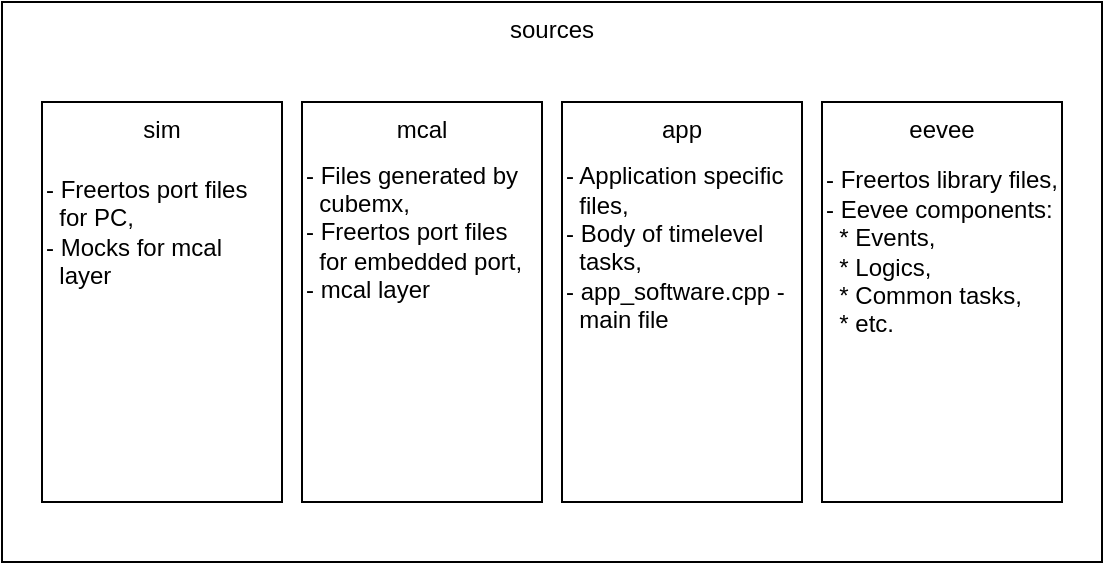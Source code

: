 <mxfile version="13.9.9" type="device"><diagram id="pid15o5SSjjNtwVeyqru" name="Strona-1"><mxGraphModel dx="982" dy="563" grid="1" gridSize="10" guides="1" tooltips="1" connect="1" arrows="1" fold="1" page="1" pageScale="1" pageWidth="827" pageHeight="1169" math="0" shadow="0"><root><mxCell id="0"/><mxCell id="1" parent="0"/><mxCell id="4ROq_ZQdZ-Rb5bMLq2ux-1" value="sources" style="rounded=0;whiteSpace=wrap;html=1;verticalAlign=top;" vertex="1" parent="1"><mxGeometry x="120" y="40" width="550" height="280" as="geometry"/></mxCell><mxCell id="4ROq_ZQdZ-Rb5bMLq2ux-2" value="sim" style="rounded=0;whiteSpace=wrap;html=1;verticalAlign=top;" vertex="1" parent="1"><mxGeometry x="140" y="90" width="120" height="200" as="geometry"/></mxCell><mxCell id="4ROq_ZQdZ-Rb5bMLq2ux-3" value="app" style="rounded=0;whiteSpace=wrap;html=1;verticalAlign=top;" vertex="1" parent="1"><mxGeometry x="400" y="90" width="120" height="200" as="geometry"/></mxCell><mxCell id="4ROq_ZQdZ-Rb5bMLq2ux-4" value="eevee" style="rounded=0;whiteSpace=wrap;html=1;verticalAlign=top;" vertex="1" parent="1"><mxGeometry x="530" y="90" width="120" height="200" as="geometry"/></mxCell><mxCell id="4ROq_ZQdZ-Rb5bMLq2ux-5" value="mcal" style="rounded=0;whiteSpace=wrap;html=1;verticalAlign=top;" vertex="1" parent="1"><mxGeometry x="270" y="90" width="120" height="200" as="geometry"/></mxCell><mxCell id="4ROq_ZQdZ-Rb5bMLq2ux-7" value="&lt;div style=&quot;text-align: left&quot;&gt;&lt;span&gt;- Freertos library files,&lt;/span&gt;&lt;/div&gt;&lt;div style=&quot;text-align: left&quot;&gt;&lt;span&gt;- Eevee components:&lt;/span&gt;&lt;/div&gt;&lt;div style=&quot;text-align: left&quot;&gt;&lt;span&gt;&amp;nbsp; * Events,&lt;/span&gt;&lt;/div&gt;&lt;div style=&quot;text-align: left&quot;&gt;&lt;span&gt;&amp;nbsp; * Logics,&lt;/span&gt;&lt;/div&gt;&lt;div style=&quot;text-align: left&quot;&gt;&lt;span&gt;&amp;nbsp; * Common tasks,&lt;/span&gt;&lt;/div&gt;&lt;div style=&quot;text-align: left&quot;&gt;&lt;span&gt;&amp;nbsp; * etc.&lt;/span&gt;&lt;/div&gt;" style="text;html=1;strokeColor=none;fillColor=none;align=center;verticalAlign=middle;whiteSpace=wrap;rounded=0;" vertex="1" parent="1"><mxGeometry x="530" y="120" width="120" height="90" as="geometry"/></mxCell><mxCell id="4ROq_ZQdZ-Rb5bMLq2ux-8" value="&lt;div&gt;- Application specific&amp;nbsp; &amp;nbsp; files,&lt;/div&gt;&lt;div&gt;- Body of timelevel&amp;nbsp; &amp;nbsp; &amp;nbsp; &amp;nbsp; tasks,&lt;/div&gt;&lt;div&gt;- app_software.cpp -&amp;nbsp; &amp;nbsp; main file&lt;/div&gt;&lt;div&gt;&lt;br&gt;&lt;/div&gt;" style="text;html=1;strokeColor=none;fillColor=none;align=left;verticalAlign=middle;whiteSpace=wrap;rounded=0;" vertex="1" parent="1"><mxGeometry x="400" y="120" width="120" height="100" as="geometry"/></mxCell><mxCell id="4ROq_ZQdZ-Rb5bMLq2ux-9" value="&lt;div&gt;- Files generated by&amp;nbsp; &amp;nbsp; &amp;nbsp; cubemx,&lt;/div&gt;&lt;div&gt;- Freertos port files&amp;nbsp; &amp;nbsp; &amp;nbsp; &amp;nbsp; for embedded port,&lt;/div&gt;&lt;div&gt;- mcal layer&lt;/div&gt;" style="text;html=1;strokeColor=none;fillColor=none;align=left;verticalAlign=middle;whiteSpace=wrap;rounded=0;" vertex="1" parent="1"><mxGeometry x="270" y="120" width="120" height="70" as="geometry"/></mxCell><mxCell id="4ROq_ZQdZ-Rb5bMLq2ux-10" value="&lt;div&gt;&lt;span&gt;- Freertos port files&amp;nbsp; &amp;nbsp; &amp;nbsp; &amp;nbsp; for PC,&lt;/span&gt;&lt;br&gt;&lt;/div&gt;&lt;div&gt;- Mocks for mcal&amp;nbsp; &amp;nbsp; &amp;nbsp; &amp;nbsp; &amp;nbsp; &amp;nbsp; layer&lt;/div&gt;" style="text;html=1;strokeColor=none;fillColor=none;align=left;verticalAlign=middle;whiteSpace=wrap;rounded=0;" vertex="1" parent="1"><mxGeometry x="140" y="120" width="120" height="70" as="geometry"/></mxCell></root></mxGraphModel></diagram></mxfile>
